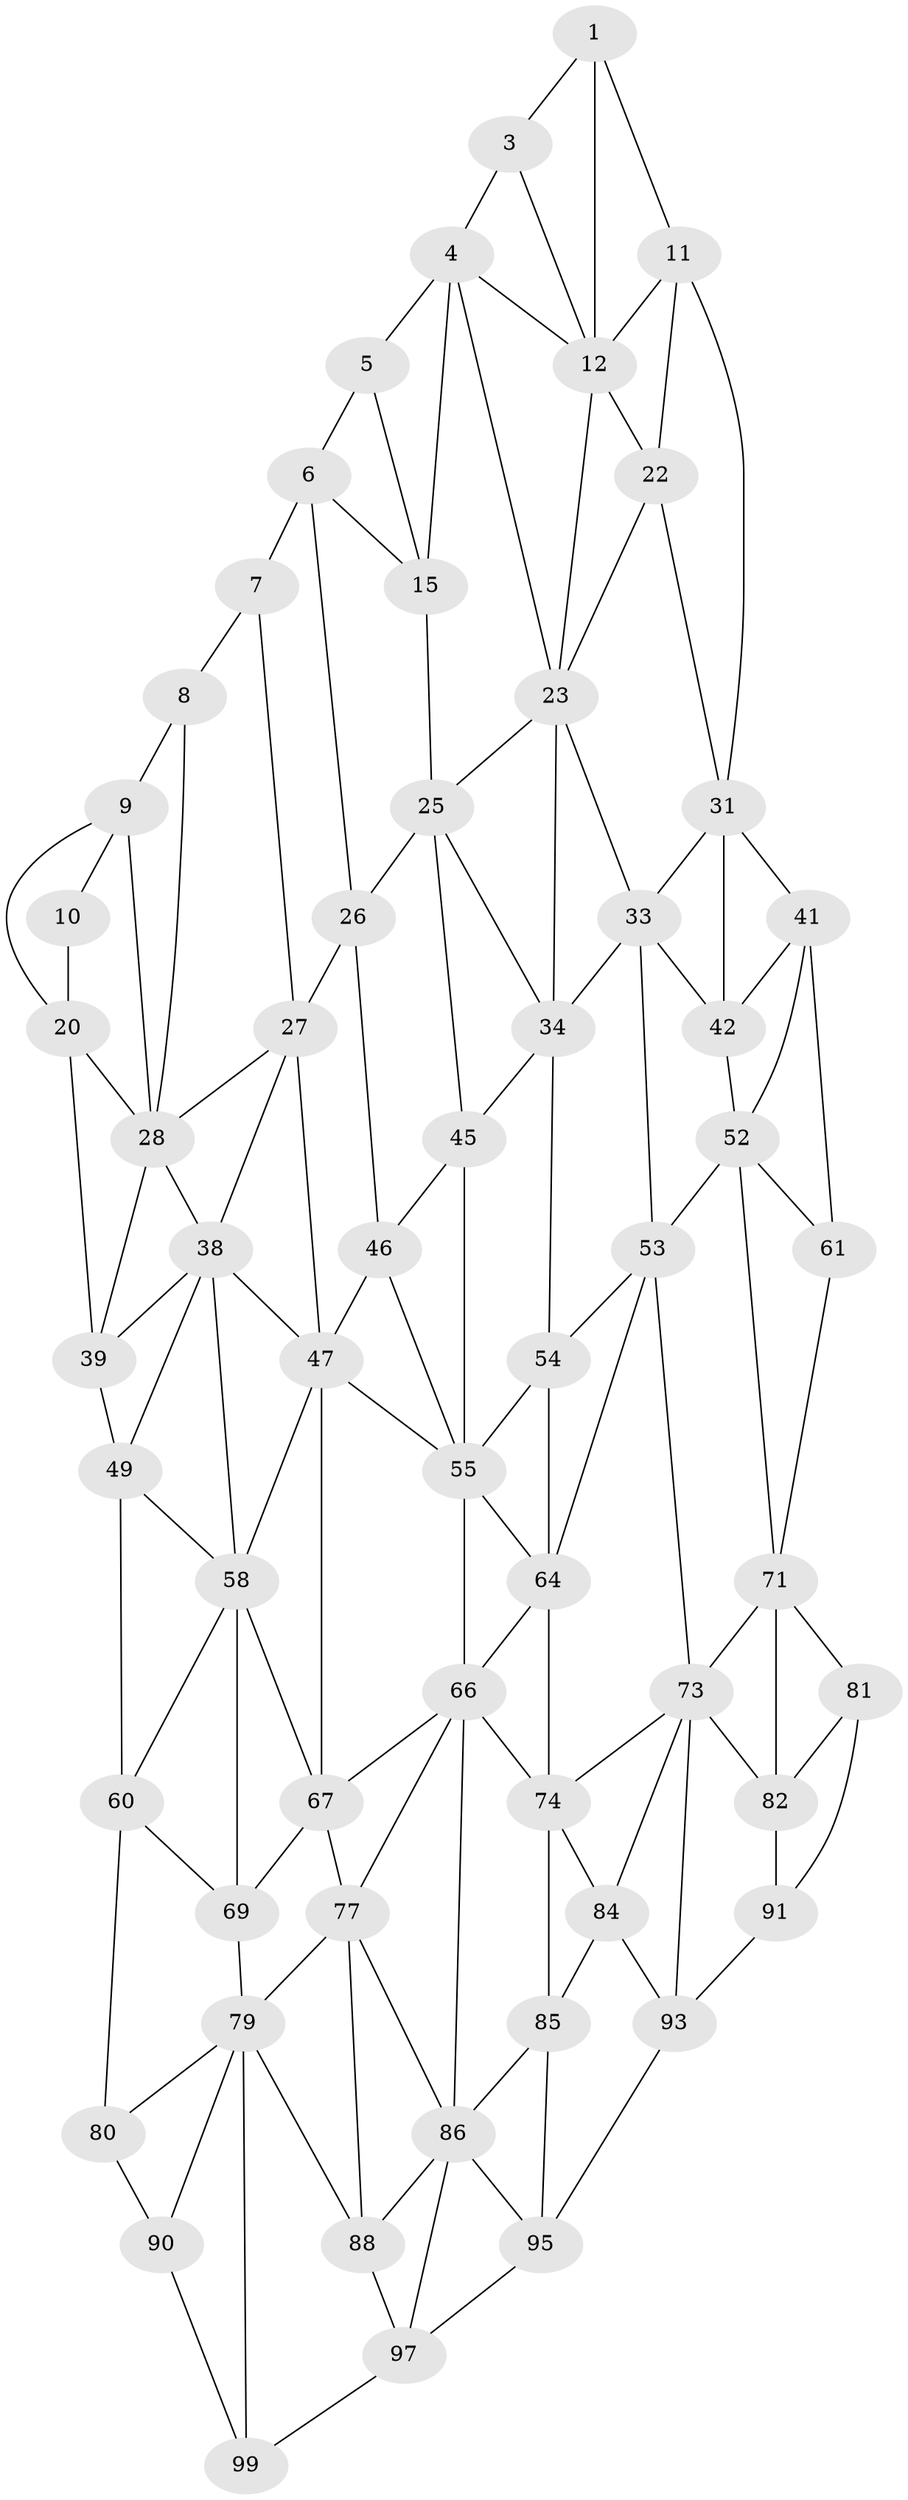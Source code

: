 // original degree distribution, {2: 0.04, 3: 0.32, 4: 0.64}
// Generated by graph-tools (version 1.1) at 2025/38/02/21/25 10:38:56]
// undirected, 59 vertices, 129 edges
graph export_dot {
graph [start="1"]
  node [color=gray90,style=filled];
  1 [super="+2"];
  3;
  4 [super="+14"];
  5;
  6 [super="+16"];
  7 [super="+17"];
  8 [super="+18"];
  9 [super="+19"];
  10;
  11 [super="+21"];
  12 [super="+13"];
  15;
  20 [super="+30"];
  22;
  23 [super="+24"];
  25 [super="+35"];
  26 [super="+36"];
  27 [super="+37"];
  28 [super="+29"];
  31 [super="+32"];
  33 [super="+43"];
  34 [super="+44"];
  38 [super="+48"];
  39 [super="+40"];
  41 [super="+51"];
  42;
  45;
  46;
  47 [super="+57"];
  49 [super="+50"];
  52 [super="+62"];
  53 [super="+63"];
  54;
  55 [super="+56"];
  58 [super="+59"];
  60 [super="+70"];
  61;
  64 [super="+65"];
  66 [super="+76"];
  67 [super="+68"];
  69;
  71 [super="+72"];
  73 [super="+83"];
  74 [super="+75"];
  77 [super="+78"];
  79 [super="+89"];
  80;
  81;
  82;
  84;
  85;
  86 [super="+87"];
  88;
  90 [super="+100"];
  91 [super="+92"];
  93 [super="+94"];
  95 [super="+96"];
  97 [super="+98"];
  99;
  1 -- 11;
  1 -- 3;
  1 -- 12;
  3 -- 4;
  3 -- 12;
  4 -- 5;
  4 -- 12;
  4 -- 15;
  4 -- 23;
  5 -- 15;
  5 -- 6;
  6 -- 7 [weight=2];
  6 -- 26;
  6 -- 15;
  7 -- 8 [weight=2];
  7 -- 27;
  8 -- 9 [weight=2];
  8 -- 28;
  9 -- 10;
  9 -- 20;
  9 -- 28;
  10 -- 20;
  11 -- 12;
  11 -- 22;
  11 -- 31;
  12 -- 22;
  12 -- 23;
  15 -- 25;
  20 -- 39;
  20 -- 28;
  22 -- 23;
  22 -- 31;
  23 -- 33;
  23 -- 25;
  23 -- 34;
  25 -- 26 [weight=2];
  25 -- 34;
  25 -- 45;
  26 -- 27 [weight=2];
  26 -- 46;
  27 -- 28;
  27 -- 38;
  27 -- 47;
  28 -- 38;
  28 -- 39;
  31 -- 41;
  31 -- 33;
  31 -- 42;
  33 -- 34 [weight=2];
  33 -- 42;
  33 -- 53;
  34 -- 45;
  34 -- 54;
  38 -- 39;
  38 -- 49;
  38 -- 58;
  38 -- 47;
  39 -- 49 [weight=2];
  41 -- 42;
  41 -- 52;
  41 -- 61;
  42 -- 52;
  45 -- 55;
  45 -- 46;
  46 -- 47;
  46 -- 55;
  47 -- 58;
  47 -- 67;
  47 -- 55;
  49 -- 60;
  49 -- 58;
  52 -- 53 [weight=2];
  52 -- 61;
  52 -- 71;
  53 -- 54;
  53 -- 64;
  53 -- 73;
  54 -- 64;
  54 -- 55;
  55 -- 66;
  55 -- 64;
  58 -- 67;
  58 -- 60;
  58 -- 69;
  60 -- 80;
  60 -- 69;
  61 -- 71;
  64 -- 74 [weight=2];
  64 -- 66;
  66 -- 67;
  66 -- 77;
  66 -- 74;
  66 -- 86;
  67 -- 77 [weight=2];
  67 -- 69;
  69 -- 79;
  71 -- 81;
  71 -- 73;
  71 -- 82;
  73 -- 74;
  73 -- 82;
  73 -- 84;
  73 -- 93;
  74 -- 84;
  74 -- 85;
  77 -- 86;
  77 -- 88;
  77 -- 79;
  79 -- 80;
  79 -- 88;
  79 -- 90;
  79 -- 99;
  80 -- 90;
  81 -- 91;
  81 -- 82;
  82 -- 91;
  84 -- 85;
  84 -- 93;
  85 -- 95;
  85 -- 86;
  86 -- 95;
  86 -- 88;
  86 -- 97;
  88 -- 97;
  90 -- 99;
  91 -- 93;
  93 -- 95;
  95 -- 97;
  97 -- 99;
}
